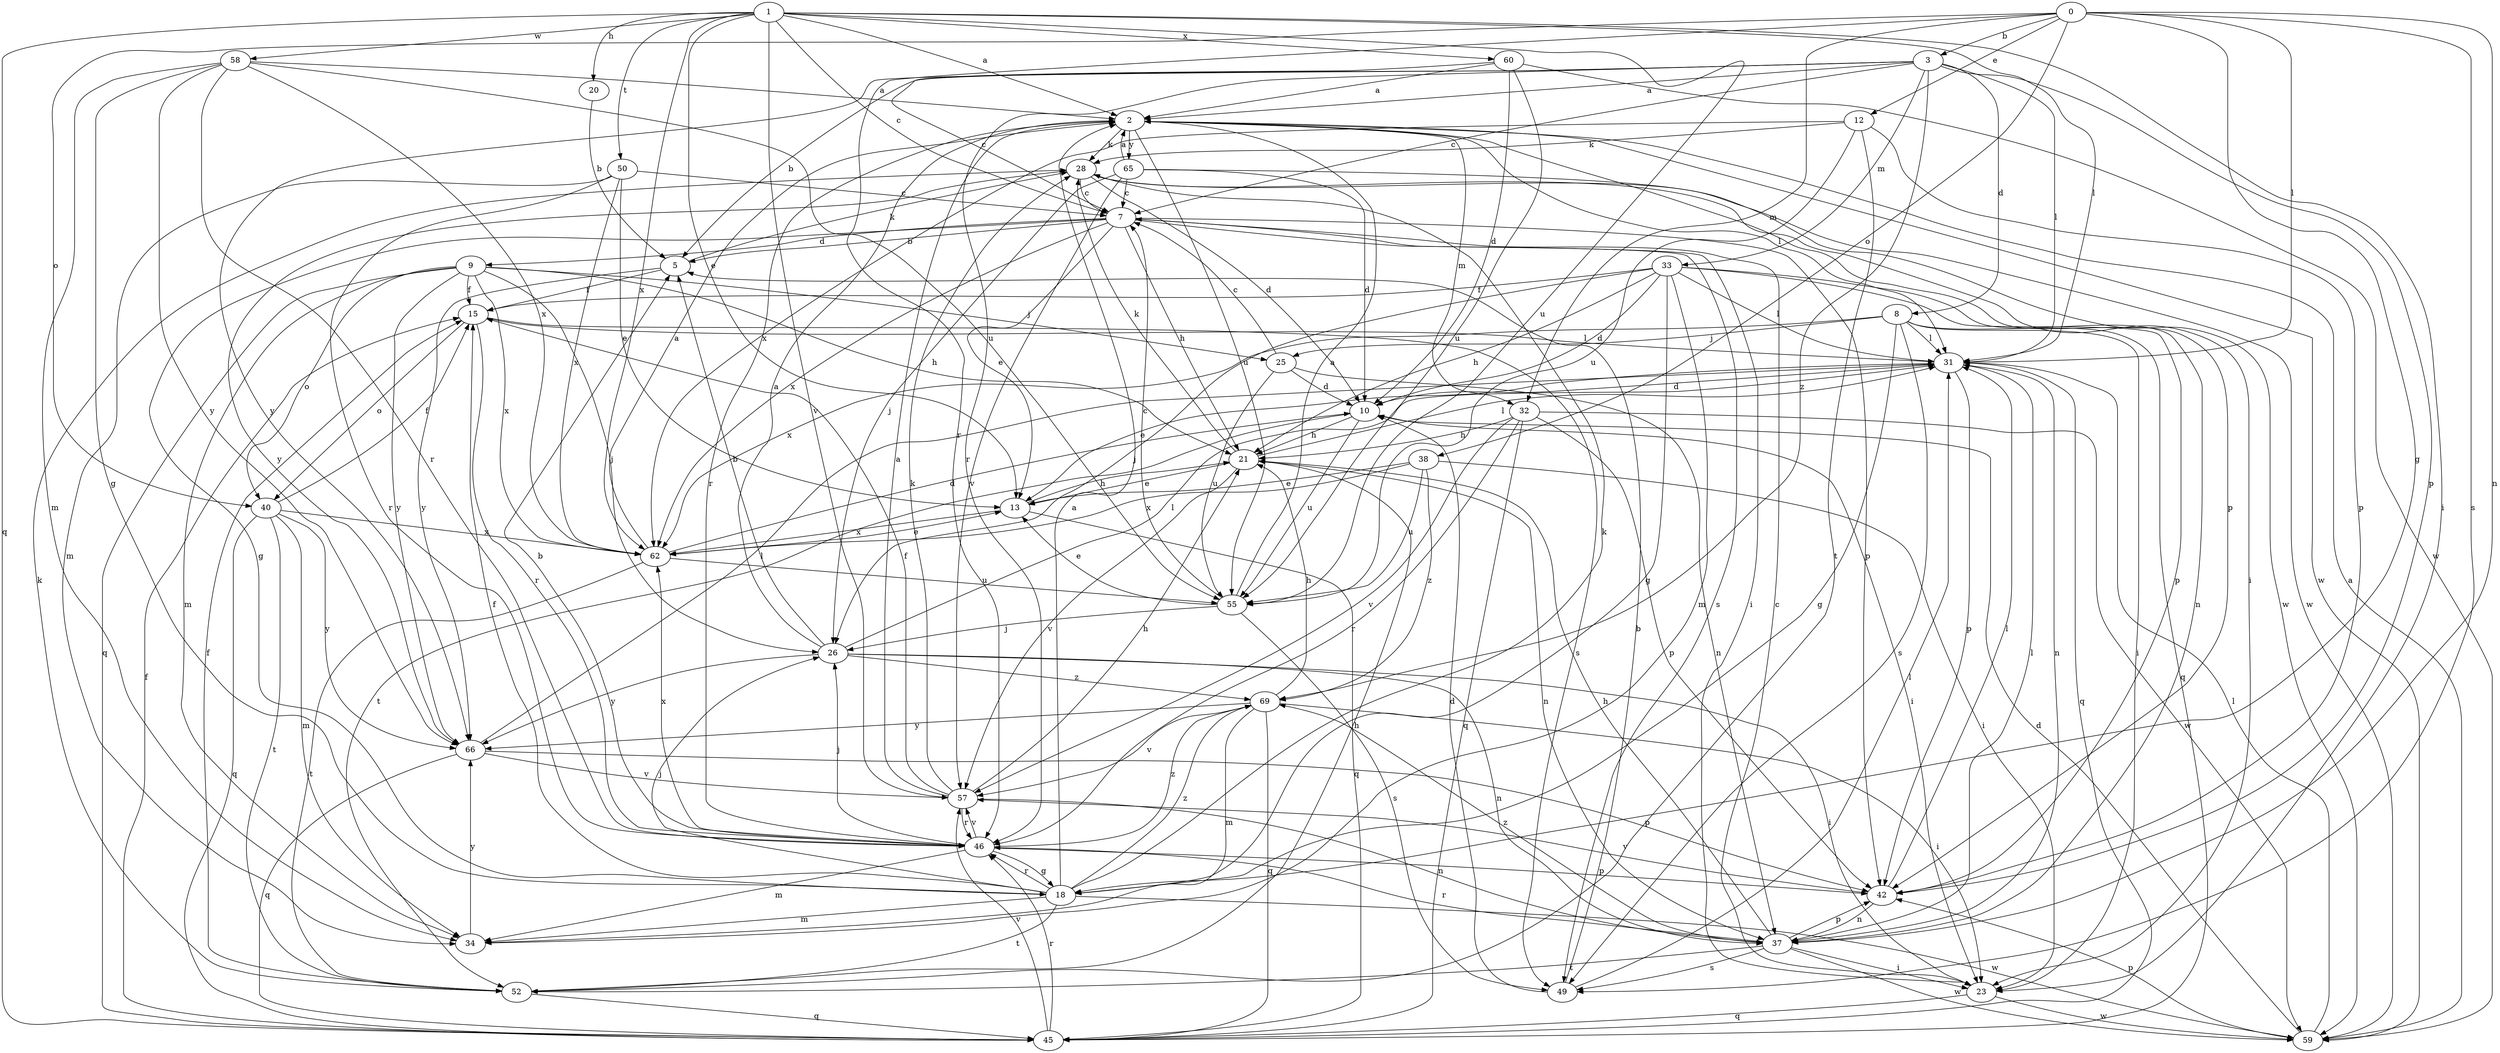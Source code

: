 strict digraph  {
0;
1;
2;
3;
5;
7;
8;
9;
10;
12;
13;
15;
18;
20;
21;
23;
25;
26;
28;
31;
32;
33;
34;
37;
38;
40;
42;
45;
46;
49;
50;
52;
55;
57;
58;
59;
60;
62;
65;
66;
69;
0 -> 3  [label=b];
0 -> 12  [label=e];
0 -> 18  [label=g];
0 -> 31  [label=l];
0 -> 32  [label=m];
0 -> 37  [label=n];
0 -> 38  [label=o];
0 -> 40  [label=o];
0 -> 46  [label=r];
0 -> 49  [label=s];
1 -> 2  [label=a];
1 -> 7  [label=c];
1 -> 13  [label=e];
1 -> 20  [label=h];
1 -> 23  [label=i];
1 -> 31  [label=l];
1 -> 45  [label=q];
1 -> 50  [label=t];
1 -> 55  [label=u];
1 -> 57  [label=v];
1 -> 58  [label=w];
1 -> 60  [label=x];
1 -> 62  [label=x];
2 -> 28  [label=k];
2 -> 31  [label=l];
2 -> 32  [label=m];
2 -> 42  [label=p];
2 -> 46  [label=r];
2 -> 55  [label=u];
2 -> 59  [label=w];
2 -> 65  [label=y];
3 -> 2  [label=a];
3 -> 5  [label=b];
3 -> 7  [label=c];
3 -> 8  [label=d];
3 -> 31  [label=l];
3 -> 33  [label=m];
3 -> 42  [label=p];
3 -> 46  [label=r];
3 -> 66  [label=y];
3 -> 69  [label=z];
5 -> 15  [label=f];
5 -> 28  [label=k];
5 -> 66  [label=y];
7 -> 5  [label=b];
7 -> 9  [label=d];
7 -> 13  [label=e];
7 -> 18  [label=g];
7 -> 21  [label=h];
7 -> 23  [label=i];
7 -> 42  [label=p];
7 -> 49  [label=s];
7 -> 62  [label=x];
8 -> 18  [label=g];
8 -> 23  [label=i];
8 -> 25  [label=j];
8 -> 31  [label=l];
8 -> 45  [label=q];
8 -> 49  [label=s];
8 -> 62  [label=x];
9 -> 15  [label=f];
9 -> 21  [label=h];
9 -> 25  [label=j];
9 -> 26  [label=j];
9 -> 34  [label=m];
9 -> 40  [label=o];
9 -> 45  [label=q];
9 -> 62  [label=x];
9 -> 66  [label=y];
10 -> 21  [label=h];
10 -> 23  [label=i];
10 -> 52  [label=t];
10 -> 55  [label=u];
12 -> 28  [label=k];
12 -> 42  [label=p];
12 -> 52  [label=t];
12 -> 55  [label=u];
12 -> 62  [label=x];
13 -> 21  [label=h];
13 -> 45  [label=q];
13 -> 62  [label=x];
15 -> 31  [label=l];
15 -> 40  [label=o];
15 -> 46  [label=r];
15 -> 49  [label=s];
18 -> 2  [label=a];
18 -> 15  [label=f];
18 -> 26  [label=j];
18 -> 28  [label=k];
18 -> 34  [label=m];
18 -> 46  [label=r];
18 -> 52  [label=t];
18 -> 59  [label=w];
18 -> 69  [label=z];
20 -> 5  [label=b];
21 -> 13  [label=e];
21 -> 28  [label=k];
21 -> 31  [label=l];
21 -> 37  [label=n];
21 -> 57  [label=v];
23 -> 7  [label=c];
23 -> 45  [label=q];
23 -> 59  [label=w];
25 -> 7  [label=c];
25 -> 10  [label=d];
25 -> 37  [label=n];
25 -> 55  [label=u];
26 -> 2  [label=a];
26 -> 5  [label=b];
26 -> 23  [label=i];
26 -> 31  [label=l];
26 -> 37  [label=n];
26 -> 66  [label=y];
26 -> 69  [label=z];
28 -> 7  [label=c];
28 -> 10  [label=d];
28 -> 23  [label=i];
28 -> 59  [label=w];
28 -> 66  [label=y];
31 -> 10  [label=d];
31 -> 13  [label=e];
31 -> 37  [label=n];
31 -> 42  [label=p];
31 -> 45  [label=q];
32 -> 21  [label=h];
32 -> 42  [label=p];
32 -> 45  [label=q];
32 -> 46  [label=r];
32 -> 57  [label=v];
32 -> 59  [label=w];
33 -> 10  [label=d];
33 -> 15  [label=f];
33 -> 18  [label=g];
33 -> 21  [label=h];
33 -> 26  [label=j];
33 -> 31  [label=l];
33 -> 34  [label=m];
33 -> 37  [label=n];
33 -> 42  [label=p];
34 -> 66  [label=y];
37 -> 21  [label=h];
37 -> 23  [label=i];
37 -> 31  [label=l];
37 -> 42  [label=p];
37 -> 46  [label=r];
37 -> 49  [label=s];
37 -> 52  [label=t];
37 -> 59  [label=w];
37 -> 69  [label=z];
38 -> 13  [label=e];
38 -> 23  [label=i];
38 -> 55  [label=u];
38 -> 62  [label=x];
38 -> 69  [label=z];
40 -> 15  [label=f];
40 -> 34  [label=m];
40 -> 45  [label=q];
40 -> 52  [label=t];
40 -> 62  [label=x];
40 -> 66  [label=y];
42 -> 31  [label=l];
42 -> 37  [label=n];
42 -> 57  [label=v];
45 -> 15  [label=f];
45 -> 46  [label=r];
45 -> 57  [label=v];
46 -> 5  [label=b];
46 -> 18  [label=g];
46 -> 26  [label=j];
46 -> 34  [label=m];
46 -> 42  [label=p];
46 -> 57  [label=v];
46 -> 62  [label=x];
46 -> 69  [label=z];
49 -> 5  [label=b];
49 -> 10  [label=d];
49 -> 31  [label=l];
50 -> 7  [label=c];
50 -> 13  [label=e];
50 -> 34  [label=m];
50 -> 46  [label=r];
50 -> 62  [label=x];
52 -> 15  [label=f];
52 -> 21  [label=h];
52 -> 28  [label=k];
52 -> 45  [label=q];
55 -> 2  [label=a];
55 -> 7  [label=c];
55 -> 13  [label=e];
55 -> 26  [label=j];
55 -> 49  [label=s];
57 -> 2  [label=a];
57 -> 15  [label=f];
57 -> 21  [label=h];
57 -> 28  [label=k];
57 -> 37  [label=n];
57 -> 46  [label=r];
58 -> 2  [label=a];
58 -> 18  [label=g];
58 -> 34  [label=m];
58 -> 46  [label=r];
58 -> 55  [label=u];
58 -> 62  [label=x];
58 -> 66  [label=y];
59 -> 2  [label=a];
59 -> 10  [label=d];
59 -> 31  [label=l];
59 -> 42  [label=p];
60 -> 2  [label=a];
60 -> 7  [label=c];
60 -> 10  [label=d];
60 -> 55  [label=u];
60 -> 59  [label=w];
62 -> 2  [label=a];
62 -> 10  [label=d];
62 -> 13  [label=e];
62 -> 52  [label=t];
62 -> 55  [label=u];
65 -> 2  [label=a];
65 -> 7  [label=c];
65 -> 10  [label=d];
65 -> 26  [label=j];
65 -> 57  [label=v];
65 -> 59  [label=w];
66 -> 31  [label=l];
66 -> 42  [label=p];
66 -> 45  [label=q];
66 -> 57  [label=v];
69 -> 21  [label=h];
69 -> 23  [label=i];
69 -> 34  [label=m];
69 -> 45  [label=q];
69 -> 57  [label=v];
69 -> 66  [label=y];
}
